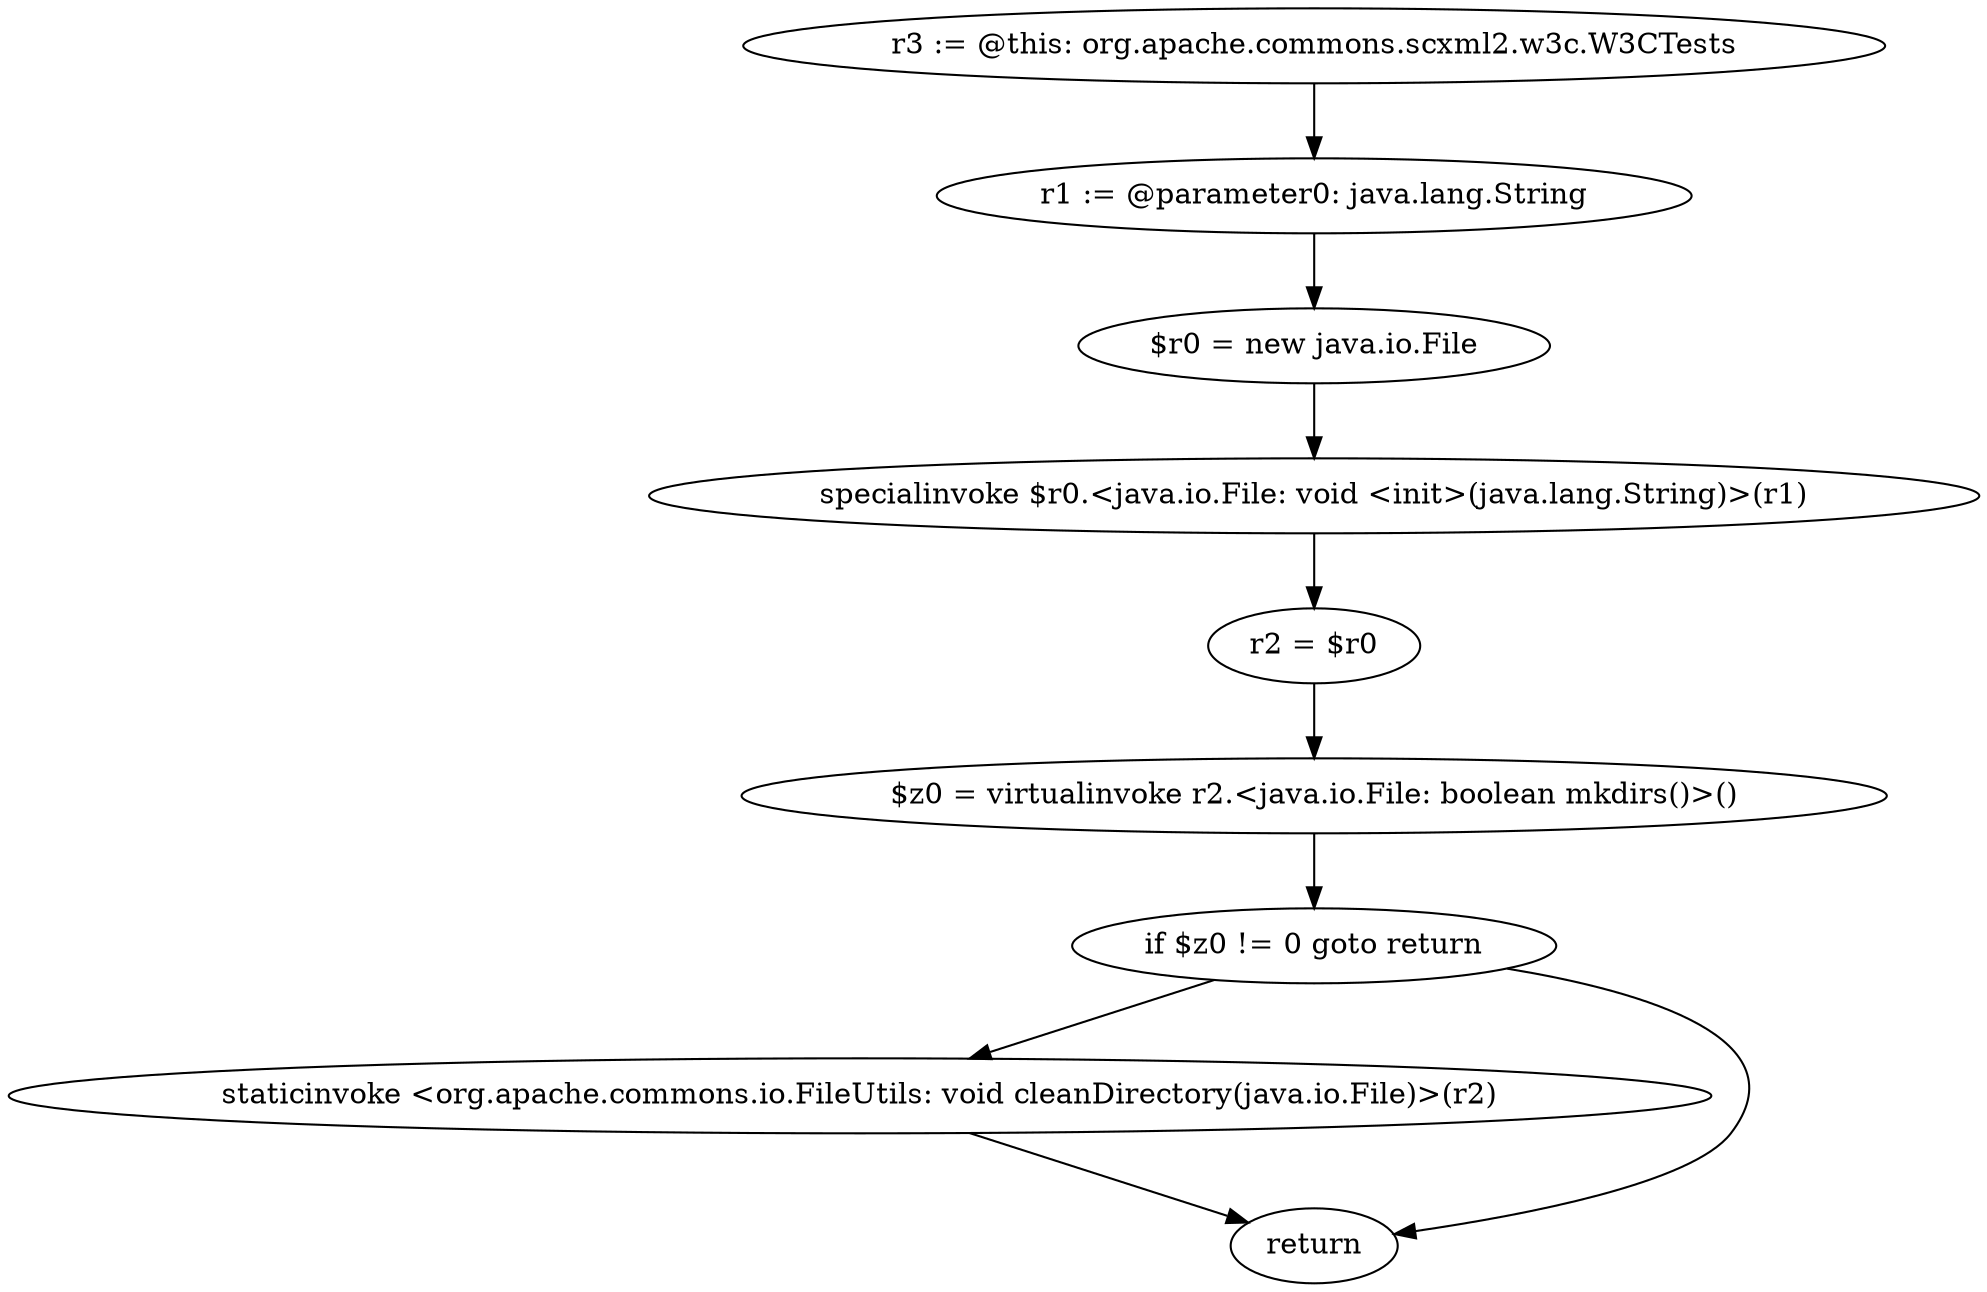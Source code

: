 digraph "unitGraph" {
    "r3 := @this: org.apache.commons.scxml2.w3c.W3CTests"
    "r1 := @parameter0: java.lang.String"
    "$r0 = new java.io.File"
    "specialinvoke $r0.<java.io.File: void <init>(java.lang.String)>(r1)"
    "r2 = $r0"
    "$z0 = virtualinvoke r2.<java.io.File: boolean mkdirs()>()"
    "if $z0 != 0 goto return"
    "staticinvoke <org.apache.commons.io.FileUtils: void cleanDirectory(java.io.File)>(r2)"
    "return"
    "r3 := @this: org.apache.commons.scxml2.w3c.W3CTests"->"r1 := @parameter0: java.lang.String";
    "r1 := @parameter0: java.lang.String"->"$r0 = new java.io.File";
    "$r0 = new java.io.File"->"specialinvoke $r0.<java.io.File: void <init>(java.lang.String)>(r1)";
    "specialinvoke $r0.<java.io.File: void <init>(java.lang.String)>(r1)"->"r2 = $r0";
    "r2 = $r0"->"$z0 = virtualinvoke r2.<java.io.File: boolean mkdirs()>()";
    "$z0 = virtualinvoke r2.<java.io.File: boolean mkdirs()>()"->"if $z0 != 0 goto return";
    "if $z0 != 0 goto return"->"staticinvoke <org.apache.commons.io.FileUtils: void cleanDirectory(java.io.File)>(r2)";
    "if $z0 != 0 goto return"->"return";
    "staticinvoke <org.apache.commons.io.FileUtils: void cleanDirectory(java.io.File)>(r2)"->"return";
}
